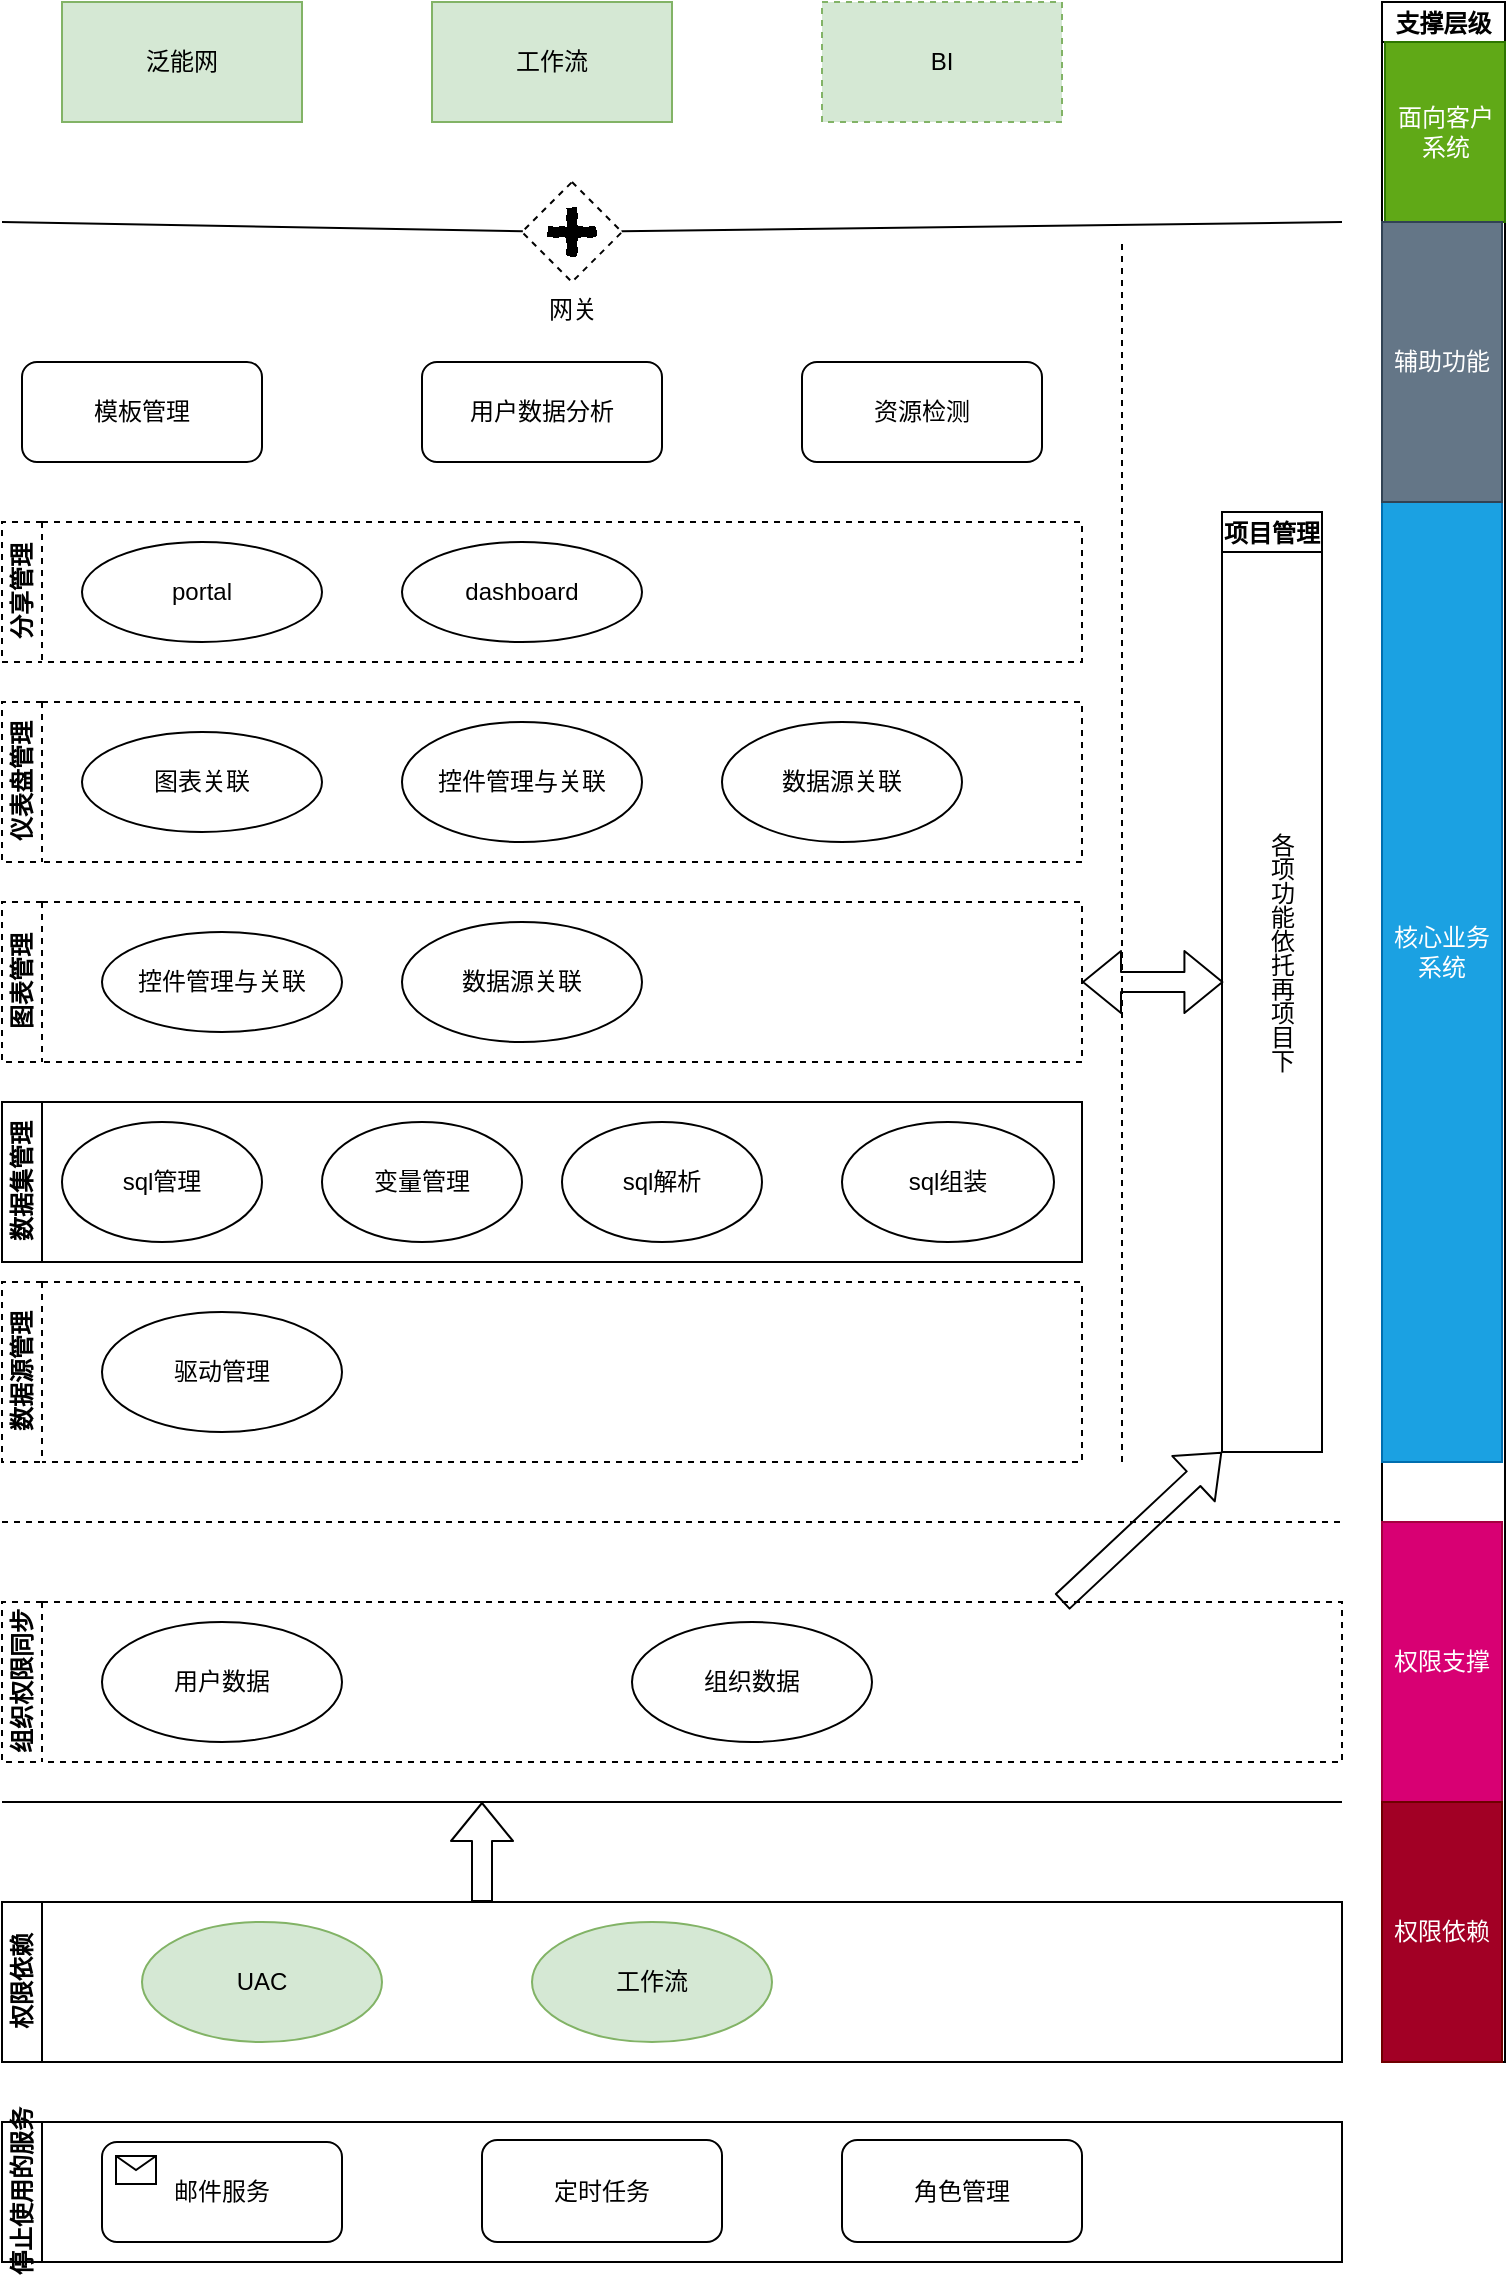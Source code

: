 <mxfile version="13.4.2" type="github">
  <diagram id="VRoh0UXYiEeOkxYNbbDx" name="第 1 页">
    <mxGraphModel dx="1038" dy="531" grid="1" gridSize="10" guides="1" tooltips="1" connect="1" arrows="1" fold="1" page="1" pageScale="1" pageWidth="827" pageHeight="1169" math="0" shadow="0">
      <root>
        <mxCell id="0" />
        <mxCell id="1" parent="0" />
        <mxCell id="_Mkl3R4aK3wOXtRPFUWE-1" value="" style="endArrow=none;html=1;" edge="1" parent="1" source="_Mkl3R4aK3wOXtRPFUWE-11">
          <mxGeometry width="50" height="50" relative="1" as="geometry">
            <mxPoint x="10" y="120" as="sourcePoint" />
            <mxPoint x="680" y="120" as="targetPoint" />
          </mxGeometry>
        </mxCell>
        <mxCell id="_Mkl3R4aK3wOXtRPFUWE-2" value="泛能网" style="rounded=0;whiteSpace=wrap;html=1;fillColor=#d5e8d4;strokeColor=#82b366;" vertex="1" parent="1">
          <mxGeometry x="40" y="10" width="120" height="60" as="geometry" />
        </mxCell>
        <mxCell id="_Mkl3R4aK3wOXtRPFUWE-3" value="工作流" style="rounded=0;whiteSpace=wrap;html=1;fillColor=#d5e8d4;strokeColor=#82b366;" vertex="1" parent="1">
          <mxGeometry x="225" y="10" width="120" height="60" as="geometry" />
        </mxCell>
        <mxCell id="_Mkl3R4aK3wOXtRPFUWE-4" value="BI" style="rounded=0;whiteSpace=wrap;html=1;dashed=1;fillColor=#d5e8d4;strokeColor=#82b366;" vertex="1" parent="1">
          <mxGeometry x="420" y="10" width="120" height="60" as="geometry" />
        </mxCell>
        <mxCell id="_Mkl3R4aK3wOXtRPFUWE-5" value="" style="endArrow=none;dashed=1;html=1;" edge="1" parent="1">
          <mxGeometry width="50" height="50" relative="1" as="geometry">
            <mxPoint x="570" y="740" as="sourcePoint" />
            <mxPoint x="570" y="130" as="targetPoint" />
          </mxGeometry>
        </mxCell>
        <mxCell id="_Mkl3R4aK3wOXtRPFUWE-15" value="分享管理" style="swimlane;html=1;horizontal=0;startSize=20;dashed=1;" vertex="1" parent="1">
          <mxGeometry x="10" y="270" width="540" height="70" as="geometry" />
        </mxCell>
        <mxCell id="_Mkl3R4aK3wOXtRPFUWE-17" value="portal" style="ellipse;whiteSpace=wrap;html=1;" vertex="1" parent="_Mkl3R4aK3wOXtRPFUWE-15">
          <mxGeometry x="40" y="10" width="120" height="50" as="geometry" />
        </mxCell>
        <mxCell id="_Mkl3R4aK3wOXtRPFUWE-18" value="dashboard" style="ellipse;whiteSpace=wrap;html=1;" vertex="1" parent="_Mkl3R4aK3wOXtRPFUWE-15">
          <mxGeometry x="200" y="10" width="120" height="50" as="geometry" />
        </mxCell>
        <mxCell id="_Mkl3R4aK3wOXtRPFUWE-19" value="仪表盘管理" style="swimlane;html=1;horizontal=0;startSize=20;dashed=1;" vertex="1" parent="1">
          <mxGeometry x="10" y="360" width="540" height="80" as="geometry" />
        </mxCell>
        <mxCell id="_Mkl3R4aK3wOXtRPFUWE-20" value="图表关联" style="ellipse;whiteSpace=wrap;html=1;" vertex="1" parent="_Mkl3R4aK3wOXtRPFUWE-19">
          <mxGeometry x="40" y="15" width="120" height="50" as="geometry" />
        </mxCell>
        <mxCell id="_Mkl3R4aK3wOXtRPFUWE-21" value="控件管理与关联" style="ellipse;whiteSpace=wrap;html=1;" vertex="1" parent="_Mkl3R4aK3wOXtRPFUWE-19">
          <mxGeometry x="200" y="10" width="120" height="60" as="geometry" />
        </mxCell>
        <mxCell id="_Mkl3R4aK3wOXtRPFUWE-22" value="数据源关联" style="ellipse;whiteSpace=wrap;html=1;" vertex="1" parent="_Mkl3R4aK3wOXtRPFUWE-19">
          <mxGeometry x="360" y="10" width="120" height="60" as="geometry" />
        </mxCell>
        <mxCell id="_Mkl3R4aK3wOXtRPFUWE-25" value="图表管理" style="swimlane;html=1;horizontal=0;startSize=20;dashed=1;" vertex="1" parent="1">
          <mxGeometry x="10" y="460" width="540" height="80" as="geometry" />
        </mxCell>
        <mxCell id="_Mkl3R4aK3wOXtRPFUWE-26" value="控件管理与关联" style="ellipse;whiteSpace=wrap;html=1;" vertex="1" parent="_Mkl3R4aK3wOXtRPFUWE-25">
          <mxGeometry x="50" y="15" width="120" height="50" as="geometry" />
        </mxCell>
        <mxCell id="_Mkl3R4aK3wOXtRPFUWE-27" value="数据源关联" style="ellipse;whiteSpace=wrap;html=1;" vertex="1" parent="_Mkl3R4aK3wOXtRPFUWE-25">
          <mxGeometry x="200" y="10" width="120" height="60" as="geometry" />
        </mxCell>
        <mxCell id="_Mkl3R4aK3wOXtRPFUWE-28" value="数据源管理" style="swimlane;html=1;horizontal=0;startSize=20;dashed=1;" vertex="1" parent="1">
          <mxGeometry x="10" y="650" width="540" height="90" as="geometry" />
        </mxCell>
        <mxCell id="_Mkl3R4aK3wOXtRPFUWE-29" value="驱动管理" style="ellipse;whiteSpace=wrap;html=1;" vertex="1" parent="_Mkl3R4aK3wOXtRPFUWE-28">
          <mxGeometry x="50" y="15" width="120" height="60" as="geometry" />
        </mxCell>
        <mxCell id="_Mkl3R4aK3wOXtRPFUWE-31" value="数据集管理" style="swimlane;html=1;horizontal=0;startSize=20;" vertex="1" parent="1">
          <mxGeometry x="10" y="560" width="540" height="80" as="geometry" />
        </mxCell>
        <mxCell id="_Mkl3R4aK3wOXtRPFUWE-32" value="sql管理" style="ellipse;whiteSpace=wrap;html=1;" vertex="1" parent="_Mkl3R4aK3wOXtRPFUWE-31">
          <mxGeometry x="30" y="10" width="100" height="60" as="geometry" />
        </mxCell>
        <mxCell id="_Mkl3R4aK3wOXtRPFUWE-33" value="变量管理" style="ellipse;whiteSpace=wrap;html=1;" vertex="1" parent="_Mkl3R4aK3wOXtRPFUWE-31">
          <mxGeometry x="160" y="10" width="100" height="60" as="geometry" />
        </mxCell>
        <mxCell id="_Mkl3R4aK3wOXtRPFUWE-34" value="sql解析" style="ellipse;whiteSpace=wrap;html=1;" vertex="1" parent="_Mkl3R4aK3wOXtRPFUWE-31">
          <mxGeometry x="280" y="10" width="100" height="60" as="geometry" />
        </mxCell>
        <mxCell id="_Mkl3R4aK3wOXtRPFUWE-35" value="sql组装" style="ellipse;whiteSpace=wrap;html=1;" vertex="1" parent="_Mkl3R4aK3wOXtRPFUWE-31">
          <mxGeometry x="420" y="10" width="106" height="60" as="geometry" />
        </mxCell>
        <mxCell id="_Mkl3R4aK3wOXtRPFUWE-37" value="项目管理" style="swimlane;startSize=20;" vertex="1" parent="1">
          <mxGeometry x="620" y="265" width="50" height="470" as="geometry" />
        </mxCell>
        <mxCell id="_Mkl3R4aK3wOXtRPFUWE-64" value="&lt;p style=&quot;line-height: 100%&quot;&gt;各&lt;br&gt;项&lt;br&gt;功&lt;br&gt;能&lt;br&gt;依&lt;br&gt;托&lt;br&gt;再&lt;br&gt;项&lt;br&gt;目&lt;br&gt;下&lt;/p&gt;" style="text;html=1;align=center;verticalAlign=middle;resizable=0;points=[];autosize=1;" vertex="1" parent="_Mkl3R4aK3wOXtRPFUWE-37">
          <mxGeometry x="15" y="145" width="30" height="150" as="geometry" />
        </mxCell>
        <mxCell id="_Mkl3R4aK3wOXtRPFUWE-42" value="组织权限同步" style="swimlane;html=1;horizontal=0;startSize=20;dashed=1;" vertex="1" parent="1">
          <mxGeometry x="10" y="810" width="670" height="80" as="geometry" />
        </mxCell>
        <mxCell id="2" value="用户数据" style="ellipse;whiteSpace=wrap;html=1;" vertex="1" parent="_Mkl3R4aK3wOXtRPFUWE-42">
          <mxGeometry x="50" y="10" width="120" height="60" as="geometry" />
        </mxCell>
        <mxCell id="_Mkl3R4aK3wOXtRPFUWE-43" value="组织数据" style="ellipse;whiteSpace=wrap;html=1;" vertex="1" parent="_Mkl3R4aK3wOXtRPFUWE-42">
          <mxGeometry x="315" y="10" width="120" height="60" as="geometry" />
        </mxCell>
        <mxCell id="_Mkl3R4aK3wOXtRPFUWE-44" value="权限依赖" style="swimlane;html=1;horizontal=0;startSize=20;" vertex="1" parent="1">
          <mxGeometry x="10" y="960" width="670" height="80" as="geometry" />
        </mxCell>
        <mxCell id="_Mkl3R4aK3wOXtRPFUWE-45" value="UAC" style="ellipse;whiteSpace=wrap;html=1;fillColor=#d5e8d4;strokeColor=#82b366;" vertex="1" parent="_Mkl3R4aK3wOXtRPFUWE-44">
          <mxGeometry x="70" y="10" width="120" height="60" as="geometry" />
        </mxCell>
        <mxCell id="_Mkl3R4aK3wOXtRPFUWE-46" value="工作流" style="ellipse;whiteSpace=wrap;html=1;fillColor=#d5e8d4;strokeColor=#82b366;" vertex="1" parent="1">
          <mxGeometry x="275" y="970" width="120" height="60" as="geometry" />
        </mxCell>
        <mxCell id="_Mkl3R4aK3wOXtRPFUWE-49" value="" style="endArrow=none;html=1;" edge="1" parent="1">
          <mxGeometry width="50" height="50" relative="1" as="geometry">
            <mxPoint x="10" y="910" as="sourcePoint" />
            <mxPoint x="680" y="910" as="targetPoint" />
          </mxGeometry>
        </mxCell>
        <mxCell id="_Mkl3R4aK3wOXtRPFUWE-50" value="" style="shape=flexArrow;endArrow=classic;html=1;" edge="1" parent="1">
          <mxGeometry width="50" height="50" relative="1" as="geometry">
            <mxPoint x="250" y="960" as="sourcePoint" />
            <mxPoint x="250" y="910" as="targetPoint" />
          </mxGeometry>
        </mxCell>
        <mxCell id="_Mkl3R4aK3wOXtRPFUWE-51" value="" style="shape=flexArrow;endArrow=classic;html=1;entryX=0;entryY=1;entryDx=0;entryDy=0;" edge="1" parent="1" target="_Mkl3R4aK3wOXtRPFUWE-37">
          <mxGeometry width="50" height="50" relative="1" as="geometry">
            <mxPoint x="540" y="810" as="sourcePoint" />
            <mxPoint x="680" y="750" as="targetPoint" />
            <Array as="points">
              <mxPoint x="540" y="810" />
            </Array>
          </mxGeometry>
        </mxCell>
        <mxCell id="_Mkl3R4aK3wOXtRPFUWE-52" value="" style="endArrow=none;dashed=1;html=1;" edge="1" parent="1">
          <mxGeometry width="50" height="50" relative="1" as="geometry">
            <mxPoint x="10" y="770" as="sourcePoint" />
            <mxPoint x="680" y="770" as="targetPoint" />
          </mxGeometry>
        </mxCell>
        <mxCell id="_Mkl3R4aK3wOXtRPFUWE-53" value="" style="shape=flexArrow;endArrow=classic;startArrow=classic;html=1;" edge="1" parent="1" source="_Mkl3R4aK3wOXtRPFUWE-25">
          <mxGeometry width="50" height="50" relative="1" as="geometry">
            <mxPoint x="550" y="550" as="sourcePoint" />
            <mxPoint x="620.711" y="500" as="targetPoint" />
          </mxGeometry>
        </mxCell>
        <mxCell id="_Mkl3R4aK3wOXtRPFUWE-55" value="支撑层级" style="swimlane;startSize=20;" vertex="1" parent="1">
          <mxGeometry x="700" y="10" width="61.5" height="1030" as="geometry" />
        </mxCell>
        <mxCell id="_Mkl3R4aK3wOXtRPFUWE-58" value="面向客户系统" style="whiteSpace=wrap;html=1;fillColor=#60a917;strokeColor=#2D7600;fontColor=#ffffff;" vertex="1" parent="_Mkl3R4aK3wOXtRPFUWE-55">
          <mxGeometry x="1.5" y="20" width="60" height="90" as="geometry" />
        </mxCell>
        <mxCell id="_Mkl3R4aK3wOXtRPFUWE-61" value="核心业务系统" style="whiteSpace=wrap;html=1;fillColor=#1ba1e2;strokeColor=#006EAF;fontColor=#ffffff;" vertex="1" parent="_Mkl3R4aK3wOXtRPFUWE-55">
          <mxGeometry y="220" width="60" height="510" as="geometry" />
        </mxCell>
        <mxCell id="_Mkl3R4aK3wOXtRPFUWE-62" value="权限支撑" style="whiteSpace=wrap;html=1;fillColor=#d80073;strokeColor=#A50040;fontColor=#ffffff;" vertex="1" parent="1">
          <mxGeometry x="700" y="770" width="60" height="140" as="geometry" />
        </mxCell>
        <mxCell id="_Mkl3R4aK3wOXtRPFUWE-63" value="权限依赖" style="whiteSpace=wrap;html=1;fillColor=#a20025;strokeColor=#6F0000;fontColor=#ffffff;" vertex="1" parent="1">
          <mxGeometry x="700" y="910" width="60" height="130" as="geometry" />
        </mxCell>
        <mxCell id="_Mkl3R4aK3wOXtRPFUWE-65" value="停止使用的服务" style="swimlane;html=1;horizontal=0;startSize=20;" vertex="1" parent="1">
          <mxGeometry x="10" y="1070" width="670" height="70" as="geometry" />
        </mxCell>
        <mxCell id="_Mkl3R4aK3wOXtRPFUWE-71" value="邮件服务" style="html=1;whiteSpace=wrap;rounded=1;dropTarget=0;" vertex="1" parent="_Mkl3R4aK3wOXtRPFUWE-65">
          <mxGeometry x="50" y="10" width="120" height="50" as="geometry" />
        </mxCell>
        <mxCell id="_Mkl3R4aK3wOXtRPFUWE-72" value="" style="html=1;shape=message;outlineConnect=0;" vertex="1" parent="_Mkl3R4aK3wOXtRPFUWE-71">
          <mxGeometry width="20" height="14" relative="1" as="geometry">
            <mxPoint x="7" y="7" as="offset" />
          </mxGeometry>
        </mxCell>
        <mxCell id="_Mkl3R4aK3wOXtRPFUWE-73" value="定时任务" style="shape=ext;rounded=1;html=1;whiteSpace=wrap;" vertex="1" parent="_Mkl3R4aK3wOXtRPFUWE-65">
          <mxGeometry x="240" y="9" width="120" height="51" as="geometry" />
        </mxCell>
        <mxCell id="_Mkl3R4aK3wOXtRPFUWE-74" value="角色管理" style="shape=ext;rounded=1;html=1;whiteSpace=wrap;" vertex="1" parent="_Mkl3R4aK3wOXtRPFUWE-65">
          <mxGeometry x="420" y="9" width="120" height="51" as="geometry" />
        </mxCell>
        <mxCell id="_Mkl3R4aK3wOXtRPFUWE-11" value="网关" style="shape=mxgraph.bpmn.shape;html=1;verticalLabelPosition=bottom;labelBackgroundColor=#ffffff;verticalAlign=top;align=center;perimeter=rhombusPerimeter;background=gateway;outlineConnect=0;outline=none;symbol=parallelGw;dashed=1;" vertex="1" parent="1">
          <mxGeometry x="270" y="100" width="50" height="50" as="geometry" />
        </mxCell>
        <mxCell id="_Mkl3R4aK3wOXtRPFUWE-66" value="" style="endArrow=none;html=1;" edge="1" parent="1" target="_Mkl3R4aK3wOXtRPFUWE-11">
          <mxGeometry width="50" height="50" relative="1" as="geometry">
            <mxPoint x="10" y="120" as="sourcePoint" />
            <mxPoint x="680" y="120" as="targetPoint" />
          </mxGeometry>
        </mxCell>
        <mxCell id="_Mkl3R4aK3wOXtRPFUWE-67" value="模板管理" style="shape=ext;rounded=1;html=1;whiteSpace=wrap;" vertex="1" parent="1">
          <mxGeometry x="20" y="190" width="120" height="50" as="geometry" />
        </mxCell>
        <mxCell id="_Mkl3R4aK3wOXtRPFUWE-68" value="用户数据分析" style="shape=ext;rounded=1;html=1;whiteSpace=wrap;" vertex="1" parent="1">
          <mxGeometry x="220" y="190" width="120" height="50" as="geometry" />
        </mxCell>
        <mxCell id="_Mkl3R4aK3wOXtRPFUWE-69" value="资源检测" style="shape=ext;rounded=1;html=1;whiteSpace=wrap;" vertex="1" parent="1">
          <mxGeometry x="410" y="190" width="120" height="50" as="geometry" />
        </mxCell>
        <mxCell id="_Mkl3R4aK3wOXtRPFUWE-70" value="辅助功能" style="whiteSpace=wrap;html=1;fillColor=#647687;strokeColor=#314354;fontColor=#ffffff;" vertex="1" parent="1">
          <mxGeometry x="700" y="120" width="60" height="140" as="geometry" />
        </mxCell>
      </root>
    </mxGraphModel>
  </diagram>
</mxfile>
